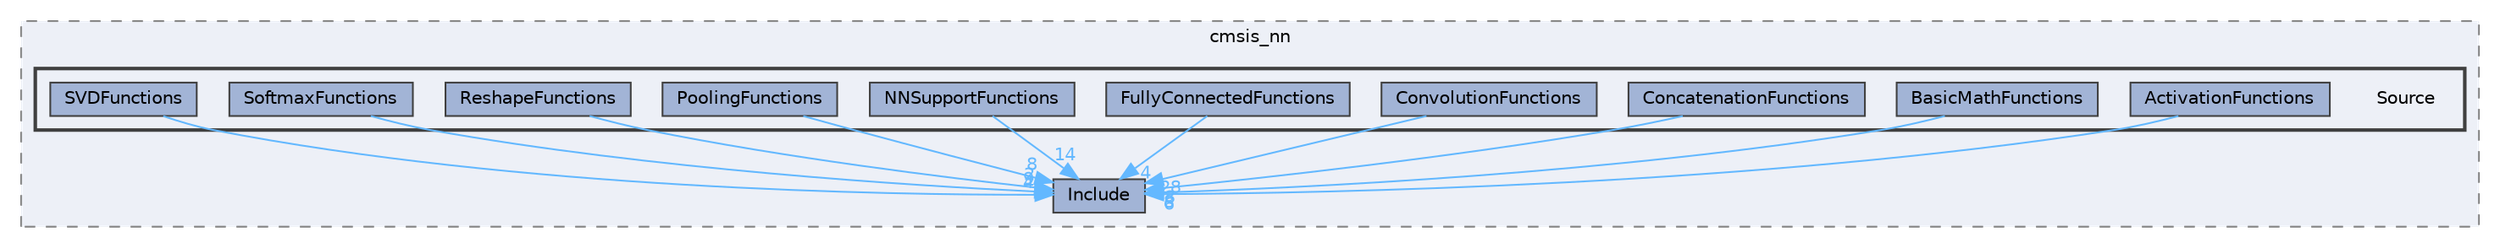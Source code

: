 digraph "Arduino/GetStartedWithMachineLearningOnArduino/tflite-micro-arduino-examples-main/src/third_party/cmsis_nn/Source"
{
 // LATEX_PDF_SIZE
  bgcolor="transparent";
  edge [fontname=Helvetica,fontsize=10,labelfontname=Helvetica,labelfontsize=10];
  node [fontname=Helvetica,fontsize=10,shape=box,height=0.2,width=0.4];
  compound=true
  subgraph clusterdir_7f76f6718c797a6b7c6b935a4bbf1a4e {
    graph [ bgcolor="#edf0f7", pencolor="grey50", label="cmsis_nn", fontname=Helvetica,fontsize=10 style="filled,dashed", URL="dir_7f76f6718c797a6b7c6b935a4bbf1a4e.html",tooltip=""]
  dir_1a4997e63d356e45cdc4e66c4ea7b18a [label="Include", fillcolor="#a2b4d6", color="grey25", style="filled", URL="dir_1a4997e63d356e45cdc4e66c4ea7b18a.html",tooltip=""];
  subgraph clusterdir_3f3bc32bb09c71fe7748f5d361525a5c {
    graph [ bgcolor="#edf0f7", pencolor="grey25", label="", fontname=Helvetica,fontsize=10 style="filled,bold", URL="dir_3f3bc32bb09c71fe7748f5d361525a5c.html",tooltip=""]
    dir_3f3bc32bb09c71fe7748f5d361525a5c [shape=plaintext, label="Source"];
  dir_3ec4d636c98c5409d68ce8b4efd2ddf2 [label="ActivationFunctions", fillcolor="#a2b4d6", color="grey25", style="filled", URL="dir_3ec4d636c98c5409d68ce8b4efd2ddf2.html",tooltip=""];
  dir_09b610f09eaf9218d4ea74cb77a3b9b0 [label="BasicMathFunctions", fillcolor="#a2b4d6", color="grey25", style="filled", URL="dir_09b610f09eaf9218d4ea74cb77a3b9b0.html",tooltip=""];
  dir_8eb6179bea3222f3ad4e91c4c75b5031 [label="ConcatenationFunctions", fillcolor="#a2b4d6", color="grey25", style="filled", URL="dir_8eb6179bea3222f3ad4e91c4c75b5031.html",tooltip=""];
  dir_edb2eb690e67f2773e5cc3941cf7636b [label="ConvolutionFunctions", fillcolor="#a2b4d6", color="grey25", style="filled", URL="dir_edb2eb690e67f2773e5cc3941cf7636b.html",tooltip=""];
  dir_10d7d3c715d05beae241e8b09838fc22 [label="FullyConnectedFunctions", fillcolor="#a2b4d6", color="grey25", style="filled", URL="dir_10d7d3c715d05beae241e8b09838fc22.html",tooltip=""];
  dir_4751f369de5a59ffba1785ba1fd1b826 [label="NNSupportFunctions", fillcolor="#a2b4d6", color="grey25", style="filled", URL="dir_4751f369de5a59ffba1785ba1fd1b826.html",tooltip=""];
  dir_0753b77e2aa8e7b6e25fa44dfbe85029 [label="PoolingFunctions", fillcolor="#a2b4d6", color="grey25", style="filled", URL="dir_0753b77e2aa8e7b6e25fa44dfbe85029.html",tooltip=""];
  dir_24aca3c8a7e463b2f8eb1c972d351991 [label="ReshapeFunctions", fillcolor="#a2b4d6", color="grey25", style="filled", URL="dir_24aca3c8a7e463b2f8eb1c972d351991.html",tooltip=""];
  dir_1fe20f9471a53e6cc486bb66c5a72ea5 [label="SoftmaxFunctions", fillcolor="#a2b4d6", color="grey25", style="filled", URL="dir_1fe20f9471a53e6cc486bb66c5a72ea5.html",tooltip=""];
  dir_baadb2ed23b180c319512ee4d7d984ce [label="SVDFunctions", fillcolor="#a2b4d6", color="grey25", style="filled", URL="dir_baadb2ed23b180c319512ee4d7d984ce.html",tooltip=""];
  }
  }
  dir_3ec4d636c98c5409d68ce8b4efd2ddf2->dir_1a4997e63d356e45cdc4e66c4ea7b18a [headlabel="6", labeldistance=1.5 headhref="dir_000001_000136.html" href="dir_000001_000136.html" color="steelblue1" fontcolor="steelblue1"];
  dir_09b610f09eaf9218d4ea74cb77a3b9b0->dir_1a4997e63d356e45cdc4e66c4ea7b18a [headlabel="8", labeldistance=1.5 headhref="dir_000021_000136.html" href="dir_000021_000136.html" color="steelblue1" fontcolor="steelblue1"];
  dir_8eb6179bea3222f3ad4e91c4c75b5031->dir_1a4997e63d356e45cdc4e66c4ea7b18a [headlabel="8", labeldistance=1.5 headhref="dir_000060_000136.html" href="dir_000060_000136.html" color="steelblue1" fontcolor="steelblue1"];
  dir_edb2eb690e67f2773e5cc3941cf7636b->dir_1a4997e63d356e45cdc4e66c4ea7b18a [headlabel="28", labeldistance=1.5 headhref="dir_000066_000136.html" href="dir_000066_000136.html" color="steelblue1" fontcolor="steelblue1"];
  dir_10d7d3c715d05beae241e8b09838fc22->dir_1a4997e63d356e45cdc4e66c4ea7b18a [headlabel="4", labeldistance=1.5 headhref="dir_000117_000136.html" href="dir_000117_000136.html" color="steelblue1" fontcolor="steelblue1"];
  dir_4751f369de5a59ffba1785ba1fd1b826->dir_1a4997e63d356e45cdc4e66c4ea7b18a [headlabel="14", labeldistance=1.5 headhref="dir_000219_000136.html" href="dir_000219_000136.html" color="steelblue1" fontcolor="steelblue1"];
  dir_0753b77e2aa8e7b6e25fa44dfbe85029->dir_1a4997e63d356e45cdc4e66c4ea7b18a [headlabel="8", labeldistance=1.5 headhref="dir_000236_000136.html" href="dir_000236_000136.html" color="steelblue1" fontcolor="steelblue1"];
  dir_24aca3c8a7e463b2f8eb1c972d351991->dir_1a4997e63d356e45cdc4e66c4ea7b18a [headlabel="2", labeldistance=1.5 headhref="dir_000263_000136.html" href="dir_000263_000136.html" color="steelblue1" fontcolor="steelblue1"];
  dir_1fe20f9471a53e6cc486bb66c5a72ea5->dir_1a4997e63d356e45cdc4e66c4ea7b18a [headlabel="9", labeldistance=1.5 headhref="dir_000287_000136.html" href="dir_000287_000136.html" color="steelblue1" fontcolor="steelblue1"];
  dir_baadb2ed23b180c319512ee4d7d984ce->dir_1a4997e63d356e45cdc4e66c4ea7b18a [headlabel="4", labeldistance=1.5 headhref="dir_000311_000136.html" href="dir_000311_000136.html" color="steelblue1" fontcolor="steelblue1"];
}
